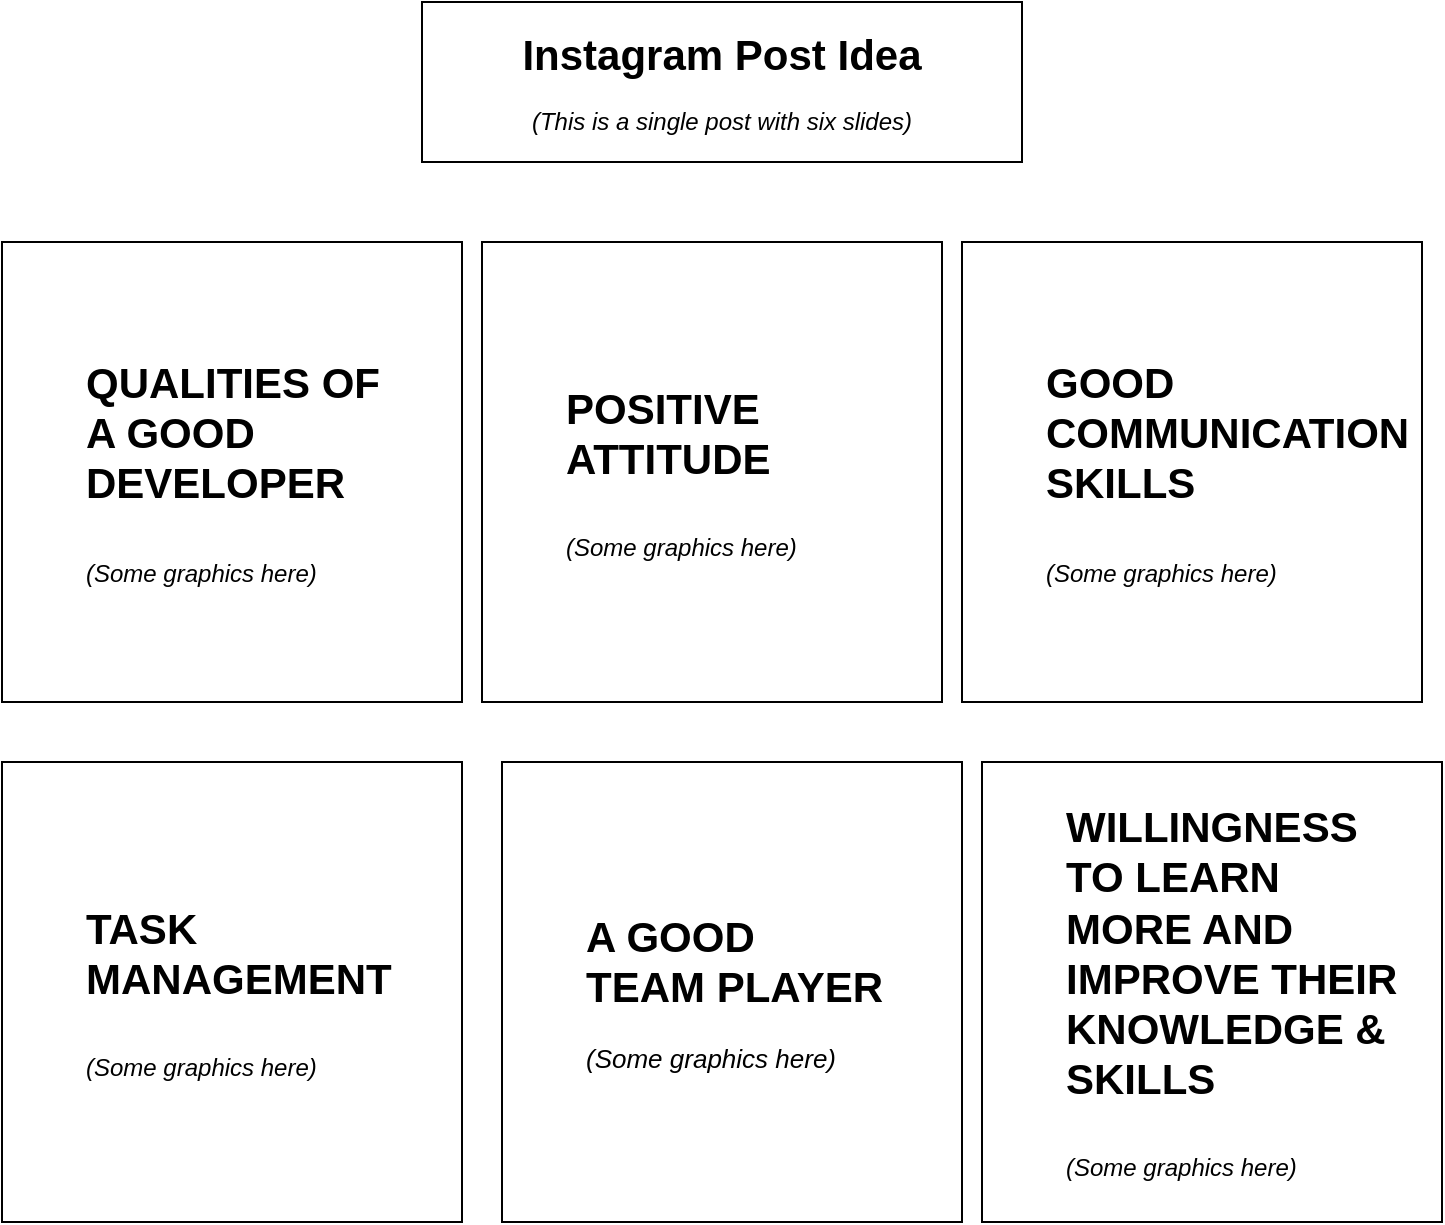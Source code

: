 <mxfile version="15.2.9" type="github">
  <diagram id="D5LnHyq2twjm_bcGR6Ig" name="Page-1">
    <mxGraphModel dx="1102" dy="585" grid="1" gridSize="10" guides="1" tooltips="1" connect="1" arrows="1" fold="1" page="1" pageScale="1" pageWidth="827" pageHeight="1169" math="0" shadow="0">
      <root>
        <mxCell id="0" />
        <mxCell id="1" parent="0" />
        <mxCell id="Utxc0MF_hWJiIymWw_jL-1" value="&lt;blockquote style=&quot;margin: 0 0 0 40px ; border: none ; padding: 0px&quot;&gt;&lt;font style=&quot;font-size: 21px&quot;&gt;&lt;b&gt;QUALITIES OF &lt;/b&gt;&lt;/font&gt;&lt;div style=&quot;font-size: 21px&quot;&gt;&lt;font style=&quot;font-size: 21px&quot;&gt;&lt;b&gt;A GOOD&amp;nbsp;&lt;/b&gt;&lt;/font&gt;&lt;/div&gt;&lt;div style=&quot;font-size: 21px&quot;&gt;&lt;font style=&quot;font-size: 21px&quot;&gt;&lt;b&gt;DEVELOPER&lt;/b&gt;&lt;/font&gt;&lt;/div&gt;&lt;div style=&quot;font-size: 21px&quot;&gt;&lt;font style=&quot;font-size: 21px&quot;&gt;&lt;b&gt;&lt;br&gt;&lt;/b&gt;&lt;/font&gt;&lt;/div&gt;&lt;div&gt;&lt;i&gt;&lt;font style=&quot;font-size: 12px&quot;&gt;(Some graphics here)&lt;/font&gt;&lt;/i&gt;&lt;/div&gt;&lt;/blockquote&gt;" style="whiteSpace=wrap;html=1;aspect=fixed;align=left;" vertex="1" parent="1">
          <mxGeometry x="54" y="240" width="230" height="230" as="geometry" />
        </mxCell>
        <mxCell id="Utxc0MF_hWJiIymWw_jL-2" value="&lt;blockquote style=&quot;margin: 0 0 0 40px ; border: none ; padding: 0px&quot;&gt;&lt;span style=&quot;font-size: 21px&quot;&gt;&lt;b&gt;POSITIVE&lt;/b&gt;&lt;/span&gt;&lt;/blockquote&gt;&lt;blockquote style=&quot;margin: 0 0 0 40px ; border: none ; padding: 0px&quot;&gt;&lt;span style=&quot;font-size: 21px&quot;&gt;&lt;b&gt;ATTITUDE&lt;/b&gt;&lt;/span&gt;&lt;/blockquote&gt;&lt;blockquote style=&quot;margin: 0 0 0 40px ; border: none ; padding: 0px&quot;&gt;&lt;span style=&quot;font-size: 21px&quot;&gt;&lt;b&gt;&lt;br&gt;&lt;/b&gt;&lt;/span&gt;&lt;/blockquote&gt;&lt;blockquote style=&quot;margin: 0 0 0 40px ; border: none ; padding: 0px&quot;&gt;&lt;i&gt;&lt;font style=&quot;font-size: 12px&quot;&gt;(Some graphics here)&lt;/font&gt;&lt;/i&gt;&lt;/blockquote&gt;" style="whiteSpace=wrap;html=1;aspect=fixed;align=left;" vertex="1" parent="1">
          <mxGeometry x="294" y="240" width="230" height="230" as="geometry" />
        </mxCell>
        <mxCell id="Utxc0MF_hWJiIymWw_jL-3" value="&lt;blockquote style=&quot;margin: 0 0 0 40px ; border: none ; padding: 0px&quot;&gt;&lt;span style=&quot;font-size: 21px&quot;&gt;&lt;b&gt;GOOD&amp;nbsp;&lt;/b&gt;&lt;/span&gt;&lt;/blockquote&gt;&lt;blockquote style=&quot;margin: 0 0 0 40px ; border: none ; padding: 0px&quot;&gt;&lt;span style=&quot;font-size: 21px&quot;&gt;&lt;b&gt;COMMUNICATION&lt;/b&gt;&lt;/span&gt;&lt;/blockquote&gt;&lt;blockquote style=&quot;margin: 0 0 0 40px ; border: none ; padding: 0px&quot;&gt;&lt;span style=&quot;font-size: 21px&quot;&gt;&lt;b&gt;SKILLS&lt;/b&gt;&lt;/span&gt;&lt;/blockquote&gt;&lt;blockquote style=&quot;margin: 0 0 0 40px ; border: none ; padding: 0px&quot;&gt;&lt;span style=&quot;font-size: 21px&quot;&gt;&lt;b&gt;&lt;br&gt;&lt;/b&gt;&lt;/span&gt;&lt;/blockquote&gt;&lt;blockquote style=&quot;margin: 0 0 0 40px ; border: none ; padding: 0px&quot;&gt;&lt;font style=&quot;font-size: 12px&quot;&gt;&lt;i&gt;(Some graphics here)&lt;/i&gt;&lt;/font&gt;&lt;/blockquote&gt;" style="whiteSpace=wrap;html=1;aspect=fixed;align=left;" vertex="1" parent="1">
          <mxGeometry x="534" y="240" width="230" height="230" as="geometry" />
        </mxCell>
        <mxCell id="Utxc0MF_hWJiIymWw_jL-4" value="&lt;blockquote style=&quot;margin: 0 0 0 40px ; border: none ; padding: 0px&quot;&gt;&lt;span style=&quot;font-size: 21px&quot;&gt;&lt;b&gt;TASK MANAGEMENT&lt;/b&gt;&lt;/span&gt;&lt;/blockquote&gt;&lt;blockquote style=&quot;margin: 0 0 0 40px ; border: none ; padding: 0px&quot;&gt;&lt;span style=&quot;font-size: 21px&quot;&gt;&lt;b&gt;&lt;br&gt;&lt;/b&gt;&lt;/span&gt;&lt;/blockquote&gt;&lt;blockquote style=&quot;margin: 0 0 0 40px ; border: none ; padding: 0px&quot;&gt;&lt;font style=&quot;font-size: 12px&quot;&gt;&lt;i&gt;(Some graphics here)&lt;/i&gt;&lt;/font&gt;&lt;/blockquote&gt;" style="whiteSpace=wrap;html=1;aspect=fixed;align=left;" vertex="1" parent="1">
          <mxGeometry x="54" y="500" width="230" height="230" as="geometry" />
        </mxCell>
        <mxCell id="Utxc0MF_hWJiIymWw_jL-5" value="&lt;blockquote style=&quot;margin: 0 0 0 40px ; border: none ; padding: 0px&quot;&gt;&lt;span style=&quot;font-size: 21px&quot;&gt;&lt;b&gt;A GOOD&amp;nbsp;&lt;/b&gt;&lt;/span&gt;&lt;/blockquote&gt;&lt;blockquote style=&quot;margin: 0px 0px 0px 40px ; border: none ; padding: 0px&quot;&gt;&lt;b&gt;&lt;font style=&quot;font-size: 21px&quot;&gt;TEAM PLAYER&lt;/font&gt;&lt;/b&gt;&lt;/blockquote&gt;&lt;blockquote style=&quot;margin: 0px 0px 0px 40px ; border: none ; padding: 0px ; font-size: 13px&quot;&gt;&lt;b&gt;&lt;i&gt;&lt;font style=&quot;font-size: 13px&quot;&gt;&lt;br&gt;&lt;/font&gt;&lt;/i&gt;&lt;/b&gt;&lt;/blockquote&gt;&lt;blockquote style=&quot;margin: 0px 0px 0px 40px ; border: none ; padding: 0px ; font-size: 13px&quot;&gt;&lt;i&gt;&lt;font style=&quot;font-size: 13px&quot;&gt;(Some graphics here)&lt;/font&gt;&lt;/i&gt;&lt;/blockquote&gt;" style="whiteSpace=wrap;html=1;aspect=fixed;align=left;" vertex="1" parent="1">
          <mxGeometry x="304" y="500" width="230" height="230" as="geometry" />
        </mxCell>
        <mxCell id="Utxc0MF_hWJiIymWw_jL-6" value="&lt;blockquote style=&quot;margin: 0 0 0 40px ; border: none ; padding: 0px&quot;&gt;&lt;span style=&quot;font-size: 21px&quot;&gt;&lt;b&gt;WILLINGNESS&lt;/b&gt;&lt;/span&gt;&lt;/blockquote&gt;&lt;blockquote style=&quot;margin: 0 0 0 40px ; border: none ; padding: 0px&quot;&gt;&lt;span style=&quot;font-size: 21px&quot;&gt;&lt;b&gt;TO LEARN&amp;nbsp;&lt;/b&gt;&lt;/span&gt;&lt;/blockquote&gt;&lt;blockquote style=&quot;margin: 0 0 0 40px ; border: none ; padding: 0px&quot;&gt;&lt;span style=&quot;font-size: 21px&quot;&gt;&lt;b&gt;MORE AND&amp;nbsp;&lt;/b&gt;&lt;/span&gt;&lt;/blockquote&gt;&lt;blockquote style=&quot;margin: 0 0 0 40px ; border: none ; padding: 0px&quot;&gt;&lt;span style=&quot;font-size: 21px&quot;&gt;&lt;b&gt;IMPROVE THEIR&lt;/b&gt;&lt;/span&gt;&lt;/blockquote&gt;&lt;blockquote style=&quot;margin: 0 0 0 40px ; border: none ; padding: 0px&quot;&gt;&lt;span style=&quot;font-size: 21px&quot;&gt;&lt;b&gt;KNOWLEDGE &amp;amp;&lt;/b&gt;&lt;/span&gt;&lt;/blockquote&gt;&lt;blockquote style=&quot;margin: 0 0 0 40px ; border: none ; padding: 0px&quot;&gt;&lt;span style=&quot;font-size: 21px&quot;&gt;&lt;b&gt;SKILLS&lt;/b&gt;&lt;/span&gt;&lt;/blockquote&gt;&lt;blockquote style=&quot;margin: 0 0 0 40px ; border: none ; padding: 0px&quot;&gt;&lt;span style=&quot;font-size: 21px&quot;&gt;&lt;b&gt;&lt;br&gt;&lt;/b&gt;&lt;/span&gt;&lt;/blockquote&gt;&lt;blockquote style=&quot;margin: 0 0 0 40px ; border: none ; padding: 0px&quot;&gt;&lt;font style=&quot;font-size: 12px&quot;&gt;&lt;i&gt;(Some graphics here)&lt;/i&gt;&lt;/font&gt;&lt;/blockquote&gt;" style="whiteSpace=wrap;html=1;aspect=fixed;align=left;" vertex="1" parent="1">
          <mxGeometry x="544" y="500" width="230" height="230" as="geometry" />
        </mxCell>
        <mxCell id="Utxc0MF_hWJiIymWw_jL-9" value="&lt;font&gt;&lt;b style=&quot;font-size: 21px&quot;&gt;Instagram Post Idea&lt;br&gt;&lt;/b&gt;&lt;br&gt;&lt;font style=&quot;font-size: 12px&quot;&gt;&lt;i&gt;(This is a single post with six slides)&lt;/i&gt;&lt;/font&gt;&lt;br&gt;&lt;/font&gt;" style="whiteSpace=wrap;html=1;" vertex="1" parent="1">
          <mxGeometry x="264" y="120" width="300" height="80" as="geometry" />
        </mxCell>
      </root>
    </mxGraphModel>
  </diagram>
</mxfile>
